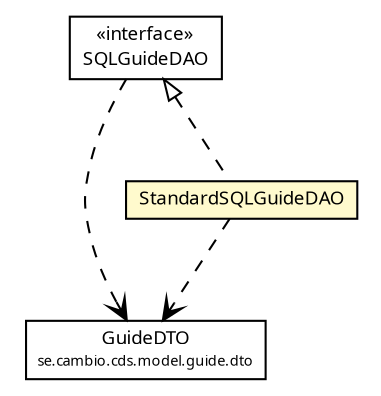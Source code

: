 #!/usr/local/bin/dot
#
# Class diagram 
# Generated by UMLGraph version R5_6 (http://www.umlgraph.org/)
#

digraph G {
	edge [fontname="Trebuchet MS",fontsize=10,labelfontname="Trebuchet MS",labelfontsize=10];
	node [fontname="Trebuchet MS",fontsize=10,shape=plaintext];
	nodesep=0.25;
	ranksep=0.5;
	// se.cambio.cds.model.guide.dto.GuideDTO
	c325742 [label=<<table title="se.cambio.cds.model.guide.dto.GuideDTO" border="0" cellborder="1" cellspacing="0" cellpadding="2" port="p" href="../dto/GuideDTO.html">
		<tr><td><table border="0" cellspacing="0" cellpadding="1">
<tr><td align="center" balign="center"><font face="Trebuchet MS"> GuideDTO </font></td></tr>
<tr><td align="center" balign="center"><font face="Trebuchet MS" point-size="7.0"> se.cambio.cds.model.guide.dto </font></td></tr>
		</table></td></tr>
		</table>>, URL="../dto/GuideDTO.html", fontname="Trebuchet MS", fontcolor="black", fontsize=9.0];
	// se.cambio.cds.model.guide.dao.StandardSQLGuideDAO
	c325814 [label=<<table title="se.cambio.cds.model.guide.dao.StandardSQLGuideDAO" border="0" cellborder="1" cellspacing="0" cellpadding="2" port="p" bgcolor="lemonChiffon" href="./StandardSQLGuideDAO.html">
		<tr><td><table border="0" cellspacing="0" cellpadding="1">
<tr><td align="center" balign="center"><font face="Trebuchet MS"> StandardSQLGuideDAO </font></td></tr>
		</table></td></tr>
		</table>>, URL="./StandardSQLGuideDAO.html", fontname="Trebuchet MS", fontcolor="black", fontsize=9.0];
	// se.cambio.cds.model.guide.dao.SQLGuideDAO
	c325816 [label=<<table title="se.cambio.cds.model.guide.dao.SQLGuideDAO" border="0" cellborder="1" cellspacing="0" cellpadding="2" port="p" href="./SQLGuideDAO.html">
		<tr><td><table border="0" cellspacing="0" cellpadding="1">
<tr><td align="center" balign="center"> &#171;interface&#187; </td></tr>
<tr><td align="center" balign="center"><font face="Trebuchet MS"> SQLGuideDAO </font></td></tr>
		</table></td></tr>
		</table>>, URL="./SQLGuideDAO.html", fontname="Trebuchet MS", fontcolor="black", fontsize=9.0];
	//se.cambio.cds.model.guide.dao.StandardSQLGuideDAO implements se.cambio.cds.model.guide.dao.SQLGuideDAO
	c325816:p -> c325814:p [dir=back,arrowtail=empty,style=dashed];
	// se.cambio.cds.model.guide.dao.StandardSQLGuideDAO DEPEND se.cambio.cds.model.guide.dto.GuideDTO
	c325814:p -> c325742:p [taillabel="", label="", headlabel="", fontname="Trebuchet MS", fontcolor="black", fontsize=10.0, color="black", arrowhead=open, style=dashed];
	// se.cambio.cds.model.guide.dao.SQLGuideDAO DEPEND se.cambio.cds.model.guide.dto.GuideDTO
	c325816:p -> c325742:p [taillabel="", label="", headlabel="", fontname="Trebuchet MS", fontcolor="black", fontsize=10.0, color="black", arrowhead=open, style=dashed];
}

